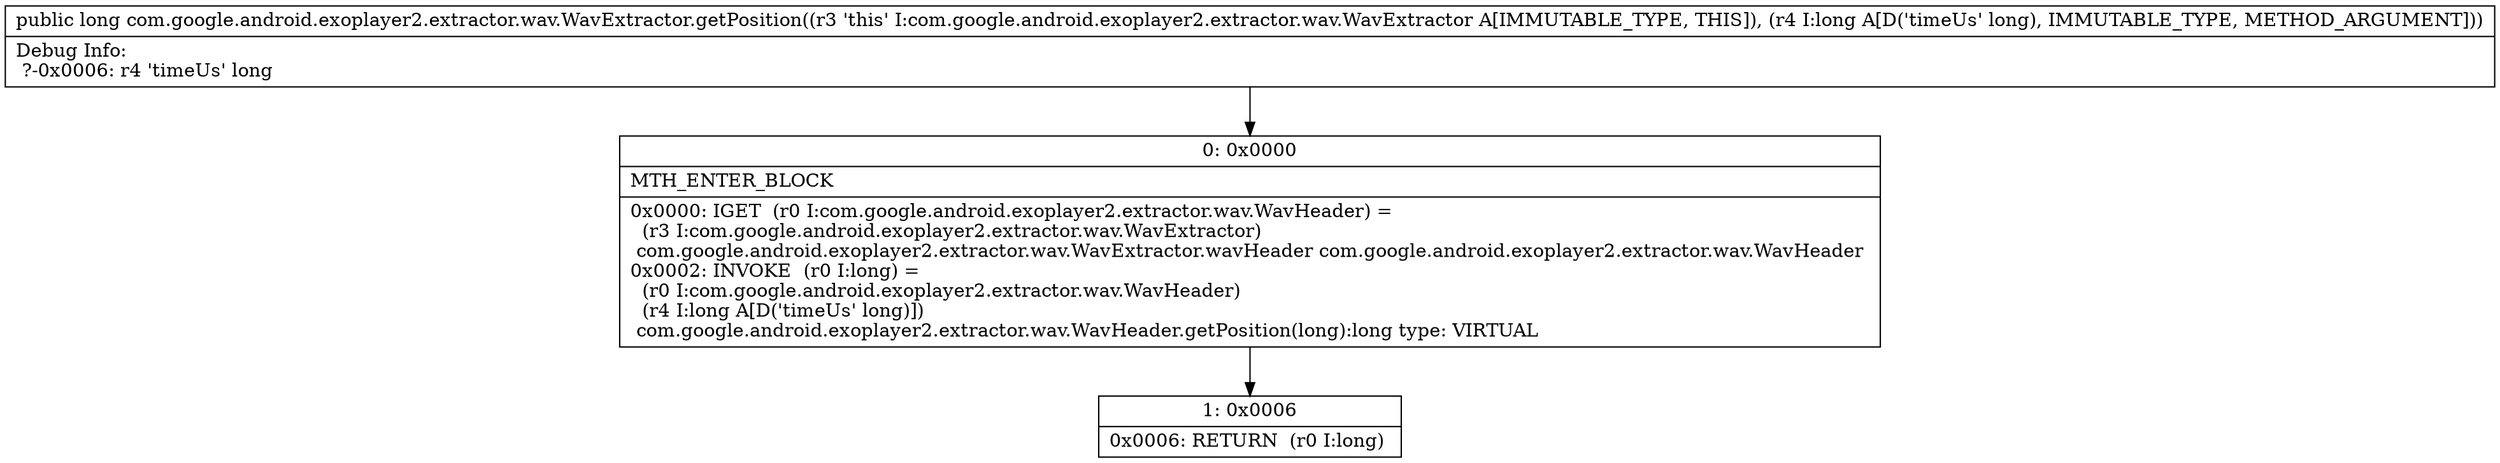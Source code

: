 digraph "CFG forcom.google.android.exoplayer2.extractor.wav.WavExtractor.getPosition(J)J" {
Node_0 [shape=record,label="{0\:\ 0x0000|MTH_ENTER_BLOCK\l|0x0000: IGET  (r0 I:com.google.android.exoplayer2.extractor.wav.WavHeader) = \l  (r3 I:com.google.android.exoplayer2.extractor.wav.WavExtractor)\l com.google.android.exoplayer2.extractor.wav.WavExtractor.wavHeader com.google.android.exoplayer2.extractor.wav.WavHeader \l0x0002: INVOKE  (r0 I:long) = \l  (r0 I:com.google.android.exoplayer2.extractor.wav.WavHeader)\l  (r4 I:long A[D('timeUs' long)])\l com.google.android.exoplayer2.extractor.wav.WavHeader.getPosition(long):long type: VIRTUAL \l}"];
Node_1 [shape=record,label="{1\:\ 0x0006|0x0006: RETURN  (r0 I:long) \l}"];
MethodNode[shape=record,label="{public long com.google.android.exoplayer2.extractor.wav.WavExtractor.getPosition((r3 'this' I:com.google.android.exoplayer2.extractor.wav.WavExtractor A[IMMUTABLE_TYPE, THIS]), (r4 I:long A[D('timeUs' long), IMMUTABLE_TYPE, METHOD_ARGUMENT]))  | Debug Info:\l  ?\-0x0006: r4 'timeUs' long\l}"];
MethodNode -> Node_0;
Node_0 -> Node_1;
}

